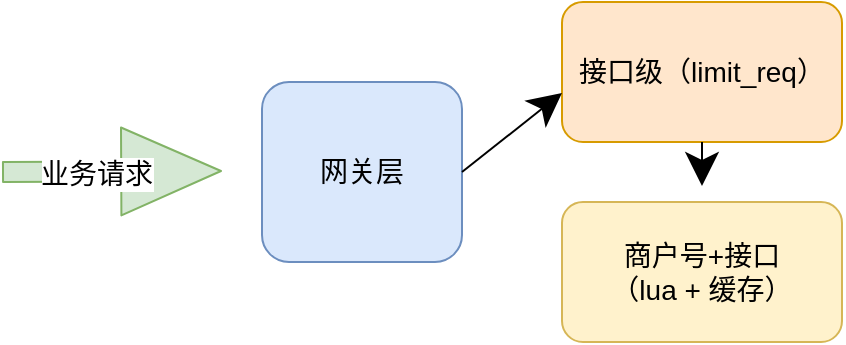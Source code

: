 <mxfile version="15.3.4" type="github" pages="2">
  <diagram id="1yf_RkeojxkNVYISUwOE" name="Page-1">
    <mxGraphModel dx="859" dy="581" grid="1" gridSize="10" guides="1" tooltips="1" connect="1" arrows="1" fold="1" page="1" pageScale="1" pageWidth="827" pageHeight="1169" math="0" shadow="0">
      <root>
        <mxCell id="0" />
        <mxCell id="1" parent="0" />
        <mxCell id="6FKXDvbQbLNeEYdqOj8C-1" value="网关层" style="rounded=1;whiteSpace=wrap;html=1;hachureGap=4;pointerEvents=0;fillColor=#dae8fc;strokeColor=#6c8ebf;fontSize=14;fontFamily=Helvetica;" vertex="1" parent="1">
          <mxGeometry x="300" y="200" width="100" height="90" as="geometry" />
        </mxCell>
        <mxCell id="6FKXDvbQbLNeEYdqOj8C-2" value="接口级（limit_req）" style="rounded=1;whiteSpace=wrap;html=1;hachureGap=4;pointerEvents=0;fillColor=#ffe6cc;strokeColor=#d79b00;fontSize=14;fontFamily=Helvetica;" vertex="1" parent="1">
          <mxGeometry x="450" y="160" width="140" height="70" as="geometry" />
        </mxCell>
        <mxCell id="6FKXDvbQbLNeEYdqOj8C-3" value="商户号+接口&lt;br style=&quot;font-size: 14px;&quot;&gt;（lua + 缓存）" style="rounded=1;whiteSpace=wrap;html=1;hachureGap=4;pointerEvents=0;fillColor=#fff2cc;strokeColor=#d6b656;fontSize=14;fontFamily=Helvetica;" vertex="1" parent="1">
          <mxGeometry x="450" y="260" width="140" height="70" as="geometry" />
        </mxCell>
        <mxCell id="6FKXDvbQbLNeEYdqOj8C-4" value="" style="shape=flexArrow;endArrow=classic;html=1;startSize=14;endSize=16.3;sourcePerimeterSpacing=8;targetPerimeterSpacing=8;endWidth=33;fillColor=#d5e8d4;strokeColor=#82b366;fontSize=14;fontFamily=Helvetica;" edge="1" parent="1">
          <mxGeometry width="50" height="50" relative="1" as="geometry">
            <mxPoint x="170" y="245" as="sourcePoint" />
            <mxPoint x="280" y="244.5" as="targetPoint" />
          </mxGeometry>
        </mxCell>
        <mxCell id="6FKXDvbQbLNeEYdqOj8C-5" value="业务请求" style="edgeLabel;html=1;align=center;verticalAlign=middle;resizable=0;points=[];fontSize=14;fontFamily=Helvetica;" vertex="1" connectable="0" parent="6FKXDvbQbLNeEYdqOj8C-4">
          <mxGeometry x="-0.156" y="-4" relative="1" as="geometry">
            <mxPoint y="-3" as="offset" />
          </mxGeometry>
        </mxCell>
        <mxCell id="6FKXDvbQbLNeEYdqOj8C-6" value="" style="endArrow=classic;html=1;startSize=14;endSize=14;sourcePerimeterSpacing=8;targetPerimeterSpacing=8;entryX=0;entryY=0.65;entryDx=0;entryDy=0;entryPerimeter=0;exitX=1;exitY=0.5;exitDx=0;exitDy=0;fontSize=14;fontFamily=Helvetica;" edge="1" parent="1" source="6FKXDvbQbLNeEYdqOj8C-1" target="6FKXDvbQbLNeEYdqOj8C-2">
          <mxGeometry width="50" height="50" relative="1" as="geometry">
            <mxPoint x="320" y="460" as="sourcePoint" />
            <mxPoint x="370" y="410" as="targetPoint" />
          </mxGeometry>
        </mxCell>
        <mxCell id="6FKXDvbQbLNeEYdqOj8C-7" value="" style="endArrow=classic;html=1;startSize=14;endSize=14;sourcePerimeterSpacing=8;targetPerimeterSpacing=8;exitX=0.5;exitY=1;exitDx=0;exitDy=0;fontSize=14;fontFamily=Helvetica;" edge="1" parent="1" source="6FKXDvbQbLNeEYdqOj8C-2" target="6FKXDvbQbLNeEYdqOj8C-3">
          <mxGeometry width="50" height="50" relative="1" as="geometry">
            <mxPoint x="180" y="490" as="sourcePoint" />
            <mxPoint x="230" y="440" as="targetPoint" />
          </mxGeometry>
        </mxCell>
      </root>
    </mxGraphModel>
  </diagram>
  <diagram id="ctWJvf6OKpol75lul-oF" name="Page-2">
    <mxGraphModel dx="1246" dy="842" grid="1" gridSize="10" guides="1" tooltips="1" connect="1" arrows="1" fold="1" page="1" pageScale="1" pageWidth="827" pageHeight="1169" math="0" shadow="0">
      <root>
        <mxCell id="eZauWvoLvya45q4ypvAv-0" />
        <mxCell id="eZauWvoLvya45q4ypvAv-1" parent="eZauWvoLvya45q4ypvAv-0" />
        <mxCell id="eZauWvoLvya45q4ypvAv-2" value="缓存" style="rounded=1;whiteSpace=wrap;html=1;hachureGap=4;pointerEvents=0;fontFamily=Helvetica;fontSize=24;" vertex="1" parent="eZauWvoLvya45q4ypvAv-1">
          <mxGeometry x="530" y="260" width="120" height="60" as="geometry" />
        </mxCell>
        <mxCell id="eZauWvoLvya45q4ypvAv-3" value="" style="shape=flexArrow;endArrow=classic;html=1;fontFamily=Helvetica;fontSize=24;startSize=14;endSize=14;sourcePerimeterSpacing=8;targetPerimeterSpacing=8;" edge="1" parent="eZauWvoLvya45q4ypvAv-1">
          <mxGeometry width="50" height="50" relative="1" as="geometry">
            <mxPoint x="190" y="289.5" as="sourcePoint" />
            <mxPoint x="290" y="289.5" as="targetPoint" />
          </mxGeometry>
        </mxCell>
        <mxCell id="eZauWvoLvya45q4ypvAv-6" value="CGI" style="rounded=1;whiteSpace=wrap;html=1;hachureGap=4;pointerEvents=0;fontFamily=Helvetica;fontSize=24;" vertex="1" parent="eZauWvoLvya45q4ypvAv-1">
          <mxGeometry x="310" y="260" width="120" height="60" as="geometry" />
        </mxCell>
        <mxCell id="eZauWvoLvya45q4ypvAv-7" value="" style="endArrow=classic;html=1;fontFamily=Helvetica;fontSize=24;startSize=14;endSize=14;targetPerimeterSpacing=8;entryX=0;entryY=0.5;entryDx=0;entryDy=0;exitX=1;exitY=0.5;exitDx=0;exitDy=0;startArrow=none;" edge="1" parent="eZauWvoLvya45q4ypvAv-1" source="eZauWvoLvya45q4ypvAv-8" target="eZauWvoLvya45q4ypvAv-2">
          <mxGeometry width="50" height="50" relative="1" as="geometry">
            <mxPoint x="250" y="440" as="sourcePoint" />
            <mxPoint x="300" y="390" as="targetPoint" />
          </mxGeometry>
        </mxCell>
        <mxCell id="eZauWvoLvya45q4ypvAv-8" value="X" style="text;html=1;align=center;verticalAlign=middle;resizable=0;points=[];autosize=1;strokeColor=none;fillColor=none;fontSize=24;fontFamily=Helvetica;" vertex="1" parent="eZauWvoLvya45q4ypvAv-1">
          <mxGeometry x="460" y="275" width="30" height="30" as="geometry" />
        </mxCell>
        <mxCell id="eZauWvoLvya45q4ypvAv-9" value="" style="endArrow=none;html=1;fontFamily=Helvetica;fontSize=24;startSize=14;endSize=14;sourcePerimeterSpacing=8;entryX=0;entryY=0.5;entryDx=0;entryDy=0;exitX=1;exitY=0.5;exitDx=0;exitDy=0;" edge="1" parent="eZauWvoLvya45q4ypvAv-1" source="eZauWvoLvya45q4ypvAv-6" target="eZauWvoLvya45q4ypvAv-8">
          <mxGeometry width="50" height="50" relative="1" as="geometry">
            <mxPoint x="430" y="290" as="sourcePoint" />
            <mxPoint x="530" y="290" as="targetPoint" />
          </mxGeometry>
        </mxCell>
        <mxCell id="eZauWvoLvya45q4ypvAv-10" value="" style="curved=1;endArrow=classic;html=1;fontFamily=Helvetica;fontSize=24;startSize=14;endSize=14;sourcePerimeterSpacing=8;targetPerimeterSpacing=8;exitX=0.75;exitY=1;exitDx=0;exitDy=0;entryX=0.25;entryY=1;entryDx=0;entryDy=0;" edge="1" parent="eZauWvoLvya45q4ypvAv-1" source="eZauWvoLvya45q4ypvAv-6" target="eZauWvoLvya45q4ypvAv-6">
          <mxGeometry width="50" height="50" relative="1" as="geometry">
            <mxPoint x="370" y="440" as="sourcePoint" />
            <mxPoint x="420" y="390" as="targetPoint" />
            <Array as="points">
              <mxPoint x="400" y="390" />
              <mxPoint x="340" y="370" />
            </Array>
          </mxGeometry>
        </mxCell>
        <mxCell id="eZauWvoLvya45q4ypvAv-11" value="流水号本地生成&lt;br&gt;snowflake" style="edgeLabel;html=1;align=center;verticalAlign=middle;resizable=0;points=[];fontSize=24;fontFamily=Helvetica;" vertex="1" connectable="0" parent="eZauWvoLvya45q4ypvAv-10">
          <mxGeometry x="0.137" y="-1" relative="1" as="geometry">
            <mxPoint as="offset" />
          </mxGeometry>
        </mxCell>
      </root>
    </mxGraphModel>
  </diagram>
</mxfile>
